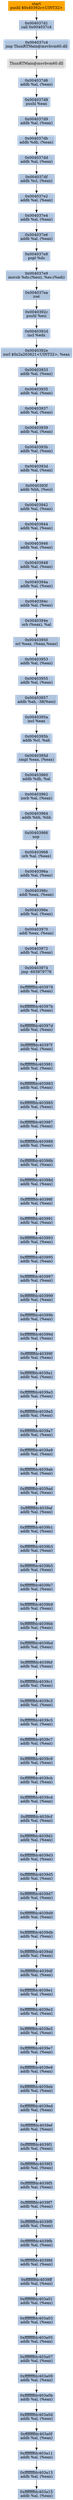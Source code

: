 digraph G {
node[shape=rectangle,style=filled,fillcolor=lightsteelblue,color=lightsteelblue]
bgcolor="transparent"
a0x004037ccpushl_0x40392cUINT32[label="start\npushl $0x40392c<UINT32>",color="lightgrey",fillcolor="orange"];
a0x004037d1call_0x004037c4[label="0x004037d1\ncall 0x004037c4"];
a0x004037c4jmp_ThunRTMain_msvbvm60_dll[label="0x004037c4\njmp ThunRTMain@msvbvm60.dll"];
ThunRTMain_msvbvm60_dll[label="ThunRTMain@msvbvm60.dll",color="lightgrey",fillcolor="lightgrey"];
a0x004037d6addb_al_eax_[label="0x004037d6\naddb %al, (%eax)"];
a0x004037d8pushl_eax[label="0x004037d8\npushl %eax"];
a0x004037d9addb_al_eax_[label="0x004037d9\naddb %al, (%eax)"];
a0x004037dbaddb_dh_eax_[label="0x004037db\naddb %dh, (%eax)"];
a0x004037ddaddb_al_eax_[label="0x004037dd\naddb %al, (%eax)"];
a0x004037dfaddb_cl_eax_[label="0x004037df\naddb %cl, (%eax)"];
a0x004037e2addb_al_eax_[label="0x004037e2\naddb %al, (%eax)"];
a0x004037e4addb_al_eax_[label="0x004037e4\naddb %al, (%eax)"];
a0x004037e6addb_al_eax_[label="0x004037e6\naddb %al, (%eax)"];
a0x004037e8popl_ds[label="0x004037e8\npopl %ds"];
a0x004037e9movsb_ds_esi__es_edi_[label="0x004037e9\nmovsb %ds:(%esi), %es:(%edi)"];
a0x004037eairet[label="0x004037ea\niret"];
a0x0040392cpushl_esi[label="0x0040392c\npushl %esi"];
a0x0040392dincl_edx[label="0x0040392d\nincl %edx"];
a0x0040392exorl_0x2a263621UINT32_eax[label="0x0040392e\nxorl $0x2a263621<UINT32>, %eax"];
a0x00403933addb_al_eax_[label="0x00403933\naddb %al, (%eax)"];
a0x00403935addb_al_eax_[label="0x00403935\naddb %al, (%eax)"];
a0x00403937addb_al_eax_[label="0x00403937\naddb %al, (%eax)"];
a0x00403939addb_al_eax_[label="0x00403939\naddb %al, (%eax)"];
a0x0040393baddb_al_eax_[label="0x0040393b\naddb %al, (%eax)"];
a0x0040393daddb_al_eax_[label="0x0040393d\naddb %al, (%eax)"];
a0x0040393faddb_bh_esi_[label="0x0040393f\naddb %bh, (%esi)"];
a0x00403942addb_al_eax_[label="0x00403942\naddb %al, (%eax)"];
a0x00403944addb_al_eax_[label="0x00403944\naddb %al, (%eax)"];
a0x00403946addb_al_eax_[label="0x00403946\naddb %al, (%eax)"];
a0x00403948addb_al_eax_[label="0x00403948\naddb %al, (%eax)"];
a0x0040394aaddb_al_eax_[label="0x0040394a\naddb %al, (%eax)"];
a0x0040394caddb_al_eax_[label="0x0040394c\naddb %al, (%eax)"];
a0x0040394eorb_eax__al[label="0x0040394e\norb (%eax), %al"];
a0x00403950orl_eax_eaxeax_[label="0x00403950\norl %eax, (%eax,%eax)"];
a0x00403953addb_al_eax_[label="0x00403953\naddb %al, (%eax)"];
a0x00403955addb_al_eax_[label="0x00403955\naddb %al, (%eax)"];
a0x00403957addb_ah__38esi_[label="0x00403957\naddb %ah, -38(%esi)"];
a0x0040395aincl_eax[label="0x0040395a\nincl %eax"];
a0x0040395baddb_cl_ah[label="0x0040395b\naddb %cl, %ah"];
a0x0040395dcmpl_eax_eax_[label="0x0040395d\ncmpl %eax, (%eax)"];
a0x00403960addb_dh_al[label="0x00403960\naddb %dh, %al"];
a0x00403962xorb_al_eax_[label="0x00403962\nxorb %al, (%eax)"];
a0x00403964addb_bh_bh[label="0x00403964\naddb %bh, %bh"];
a0x00403966nop_[label="0x00403966\nnop "];
a0x00403968orb_al_eax_[label="0x00403968\norb %al, (%eax)"];
a0x0040396aaddb_al_eax_[label="0x0040396a\naddb %al, (%eax)"];
a0x0040396caddl_eax_eax_[label="0x0040396c\naddl %eax, (%eax)"];
a0x0040396eaddb_al_eax_[label="0x0040396e\naddb %al, (%eax)"];
a0x00403970addl_eax_eax_[label="0x00403970\naddl %eax, (%eax)"];
a0x00403972addb_al_eax_[label="0x00403972\naddb %al, (%eax)"];
a0x00403974jmp__603979776[label="0x00403974\njmp -603979776"];
a0xffffffffdc403979addb_al_eax_[label="0xffffffffdc403979\naddb %al, (%eax)"];
a0xffffffffdc40397baddb_al_eax_[label="0xffffffffdc40397b\naddb %al, (%eax)"];
a0xffffffffdc40397daddb_al_eax_[label="0xffffffffdc40397d\naddb %al, (%eax)"];
a0xffffffffdc40397faddb_al_eax_[label="0xffffffffdc40397f\naddb %al, (%eax)"];
a0xffffffffdc403981addb_al_eax_[label="0xffffffffdc403981\naddb %al, (%eax)"];
a0xffffffffdc403983addb_al_eax_[label="0xffffffffdc403983\naddb %al, (%eax)"];
a0xffffffffdc403985addb_al_eax_[label="0xffffffffdc403985\naddb %al, (%eax)"];
a0xffffffffdc403987addb_al_eax_[label="0xffffffffdc403987\naddb %al, (%eax)"];
a0xffffffffdc403989addb_al_eax_[label="0xffffffffdc403989\naddb %al, (%eax)"];
a0xffffffffdc40398baddb_al_eax_[label="0xffffffffdc40398b\naddb %al, (%eax)"];
a0xffffffffdc40398daddb_al_eax_[label="0xffffffffdc40398d\naddb %al, (%eax)"];
a0xffffffffdc40398faddb_al_eax_[label="0xffffffffdc40398f\naddb %al, (%eax)"];
a0xffffffffdc403991addb_al_eax_[label="0xffffffffdc403991\naddb %al, (%eax)"];
a0xffffffffdc403993addb_al_eax_[label="0xffffffffdc403993\naddb %al, (%eax)"];
a0xffffffffdc403995addb_al_eax_[label="0xffffffffdc403995\naddb %al, (%eax)"];
a0xffffffffdc403997addb_al_eax_[label="0xffffffffdc403997\naddb %al, (%eax)"];
a0xffffffffdc403999addb_al_eax_[label="0xffffffffdc403999\naddb %al, (%eax)"];
a0xffffffffdc40399baddb_al_eax_[label="0xffffffffdc40399b\naddb %al, (%eax)"];
a0xffffffffdc40399daddb_al_eax_[label="0xffffffffdc40399d\naddb %al, (%eax)"];
a0xffffffffdc40399faddb_al_eax_[label="0xffffffffdc40399f\naddb %al, (%eax)"];
a0xffffffffdc4039a1addb_al_eax_[label="0xffffffffdc4039a1\naddb %al, (%eax)"];
a0xffffffffdc4039a3addb_al_eax_[label="0xffffffffdc4039a3\naddb %al, (%eax)"];
a0xffffffffdc4039a5addb_al_eax_[label="0xffffffffdc4039a5\naddb %al, (%eax)"];
a0xffffffffdc4039a7addb_al_eax_[label="0xffffffffdc4039a7\naddb %al, (%eax)"];
a0xffffffffdc4039a9addb_al_eax_[label="0xffffffffdc4039a9\naddb %al, (%eax)"];
a0xffffffffdc4039abaddb_al_eax_[label="0xffffffffdc4039ab\naddb %al, (%eax)"];
a0xffffffffdc4039adaddb_al_eax_[label="0xffffffffdc4039ad\naddb %al, (%eax)"];
a0xffffffffdc4039afaddb_al_eax_[label="0xffffffffdc4039af\naddb %al, (%eax)"];
a0xffffffffdc4039b1addb_al_eax_[label="0xffffffffdc4039b1\naddb %al, (%eax)"];
a0xffffffffdc4039b3addb_al_eax_[label="0xffffffffdc4039b3\naddb %al, (%eax)"];
a0xffffffffdc4039b5addb_al_eax_[label="0xffffffffdc4039b5\naddb %al, (%eax)"];
a0xffffffffdc4039b7addb_al_eax_[label="0xffffffffdc4039b7\naddb %al, (%eax)"];
a0xffffffffdc4039b9addb_al_eax_[label="0xffffffffdc4039b9\naddb %al, (%eax)"];
a0xffffffffdc4039bbaddb_al_eax_[label="0xffffffffdc4039bb\naddb %al, (%eax)"];
a0xffffffffdc4039bdaddb_al_eax_[label="0xffffffffdc4039bd\naddb %al, (%eax)"];
a0xffffffffdc4039bfaddb_al_eax_[label="0xffffffffdc4039bf\naddb %al, (%eax)"];
a0xffffffffdc4039c1addb_al_eax_[label="0xffffffffdc4039c1\naddb %al, (%eax)"];
a0xffffffffdc4039c3addb_al_eax_[label="0xffffffffdc4039c3\naddb %al, (%eax)"];
a0xffffffffdc4039c5addb_al_eax_[label="0xffffffffdc4039c5\naddb %al, (%eax)"];
a0xffffffffdc4039c7addb_al_eax_[label="0xffffffffdc4039c7\naddb %al, (%eax)"];
a0xffffffffdc4039c9addb_al_eax_[label="0xffffffffdc4039c9\naddb %al, (%eax)"];
a0xffffffffdc4039cbaddb_al_eax_[label="0xffffffffdc4039cb\naddb %al, (%eax)"];
a0xffffffffdc4039cdaddb_al_eax_[label="0xffffffffdc4039cd\naddb %al, (%eax)"];
a0xffffffffdc4039cfaddb_al_eax_[label="0xffffffffdc4039cf\naddb %al, (%eax)"];
a0xffffffffdc4039d1addb_al_eax_[label="0xffffffffdc4039d1\naddb %al, (%eax)"];
a0xffffffffdc4039d3addb_al_eax_[label="0xffffffffdc4039d3\naddb %al, (%eax)"];
a0xffffffffdc4039d5addb_al_eax_[label="0xffffffffdc4039d5\naddb %al, (%eax)"];
a0xffffffffdc4039d7addb_al_eax_[label="0xffffffffdc4039d7\naddb %al, (%eax)"];
a0xffffffffdc4039d9addb_al_eax_[label="0xffffffffdc4039d9\naddb %al, (%eax)"];
a0xffffffffdc4039dbaddb_al_eax_[label="0xffffffffdc4039db\naddb %al, (%eax)"];
a0xffffffffdc4039ddaddb_al_eax_[label="0xffffffffdc4039dd\naddb %al, (%eax)"];
a0xffffffffdc4039dfaddb_al_eax_[label="0xffffffffdc4039df\naddb %al, (%eax)"];
a0xffffffffdc4039e1addb_al_eax_[label="0xffffffffdc4039e1\naddb %al, (%eax)"];
a0xffffffffdc4039e3addb_al_eax_[label="0xffffffffdc4039e3\naddb %al, (%eax)"];
a0xffffffffdc4039e5addb_al_eax_[label="0xffffffffdc4039e5\naddb %al, (%eax)"];
a0xffffffffdc4039e7addb_al_eax_[label="0xffffffffdc4039e7\naddb %al, (%eax)"];
a0xffffffffdc4039e9addb_al_eax_[label="0xffffffffdc4039e9\naddb %al, (%eax)"];
a0xffffffffdc4039ebaddb_al_eax_[label="0xffffffffdc4039eb\naddb %al, (%eax)"];
a0xffffffffdc4039edaddb_al_eax_[label="0xffffffffdc4039ed\naddb %al, (%eax)"];
a0xffffffffdc4039efaddb_al_eax_[label="0xffffffffdc4039ef\naddb %al, (%eax)"];
a0xffffffffdc4039f1addb_al_eax_[label="0xffffffffdc4039f1\naddb %al, (%eax)"];
a0xffffffffdc4039f3addb_al_eax_[label="0xffffffffdc4039f3\naddb %al, (%eax)"];
a0xffffffffdc4039f5addb_al_eax_[label="0xffffffffdc4039f5\naddb %al, (%eax)"];
a0xffffffffdc4039f7addb_al_eax_[label="0xffffffffdc4039f7\naddb %al, (%eax)"];
a0xffffffffdc4039f9addb_al_eax_[label="0xffffffffdc4039f9\naddb %al, (%eax)"];
a0xffffffffdc4039fbaddb_al_eax_[label="0xffffffffdc4039fb\naddb %al, (%eax)"];
a0xffffffffdc4039fdaddb_al_eax_[label="0xffffffffdc4039fd\naddb %al, (%eax)"];
a0xffffffffdc4039ffaddb_al_eax_[label="0xffffffffdc4039ff\naddb %al, (%eax)"];
a0xffffffffdc403a01addb_al_eax_[label="0xffffffffdc403a01\naddb %al, (%eax)"];
a0xffffffffdc403a03addb_al_eax_[label="0xffffffffdc403a03\naddb %al, (%eax)"];
a0xffffffffdc403a05addb_al_eax_[label="0xffffffffdc403a05\naddb %al, (%eax)"];
a0xffffffffdc403a07addb_al_eax_[label="0xffffffffdc403a07\naddb %al, (%eax)"];
a0xffffffffdc403a09addb_al_eax_[label="0xffffffffdc403a09\naddb %al, (%eax)"];
a0xffffffffdc403a0baddb_al_eax_[label="0xffffffffdc403a0b\naddb %al, (%eax)"];
a0xffffffffdc403a0daddb_al_eax_[label="0xffffffffdc403a0d\naddb %al, (%eax)"];
a0xffffffffdc403a0faddb_al_eax_[label="0xffffffffdc403a0f\naddb %al, (%eax)"];
a0xffffffffdc403a11addb_al_eax_[label="0xffffffffdc403a11\naddb %al, (%eax)"];
a0xffffffffdc403a13addb_al_eax_[label="0xffffffffdc403a13\naddb %al, (%eax)"];
a0xffffffffdc403a15addb_al_eax_[label="0xffffffffdc403a15\naddb %al, (%eax)"];
a0x004037ccpushl_0x40392cUINT32 -> a0x004037d1call_0x004037c4 [color="#000000"];
a0x004037d1call_0x004037c4 -> a0x004037c4jmp_ThunRTMain_msvbvm60_dll [color="#000000"];
a0x004037c4jmp_ThunRTMain_msvbvm60_dll -> ThunRTMain_msvbvm60_dll [color="#000000"];
ThunRTMain_msvbvm60_dll -> a0x004037d6addb_al_eax_ [color="#000000"];
a0x004037d6addb_al_eax_ -> a0x004037d8pushl_eax [color="#000000"];
a0x004037d8pushl_eax -> a0x004037d9addb_al_eax_ [color="#000000"];
a0x004037d9addb_al_eax_ -> a0x004037dbaddb_dh_eax_ [color="#000000"];
a0x004037dbaddb_dh_eax_ -> a0x004037ddaddb_al_eax_ [color="#000000"];
a0x004037ddaddb_al_eax_ -> a0x004037dfaddb_cl_eax_ [color="#000000"];
a0x004037dfaddb_cl_eax_ -> a0x004037e2addb_al_eax_ [color="#000000"];
a0x004037e2addb_al_eax_ -> a0x004037e4addb_al_eax_ [color="#000000"];
a0x004037e4addb_al_eax_ -> a0x004037e6addb_al_eax_ [color="#000000"];
a0x004037e6addb_al_eax_ -> a0x004037e8popl_ds [color="#000000"];
a0x004037e8popl_ds -> a0x004037e9movsb_ds_esi__es_edi_ [color="#000000"];
a0x004037e9movsb_ds_esi__es_edi_ -> a0x004037eairet [color="#000000"];
a0x004037eairet -> a0x0040392cpushl_esi [color="#000000"];
a0x0040392cpushl_esi -> a0x0040392dincl_edx [color="#000000"];
a0x0040392dincl_edx -> a0x0040392exorl_0x2a263621UINT32_eax [color="#000000"];
a0x0040392exorl_0x2a263621UINT32_eax -> a0x00403933addb_al_eax_ [color="#000000"];
a0x00403933addb_al_eax_ -> a0x00403935addb_al_eax_ [color="#000000"];
a0x00403935addb_al_eax_ -> a0x00403937addb_al_eax_ [color="#000000"];
a0x00403937addb_al_eax_ -> a0x00403939addb_al_eax_ [color="#000000"];
a0x00403939addb_al_eax_ -> a0x0040393baddb_al_eax_ [color="#000000"];
a0x0040393baddb_al_eax_ -> a0x0040393daddb_al_eax_ [color="#000000"];
a0x0040393daddb_al_eax_ -> a0x0040393faddb_bh_esi_ [color="#000000"];
a0x0040393faddb_bh_esi_ -> a0x00403942addb_al_eax_ [color="#000000"];
a0x00403942addb_al_eax_ -> a0x00403944addb_al_eax_ [color="#000000"];
a0x00403944addb_al_eax_ -> a0x00403946addb_al_eax_ [color="#000000"];
a0x00403946addb_al_eax_ -> a0x00403948addb_al_eax_ [color="#000000"];
a0x00403948addb_al_eax_ -> a0x0040394aaddb_al_eax_ [color="#000000"];
a0x0040394aaddb_al_eax_ -> a0x0040394caddb_al_eax_ [color="#000000"];
a0x0040394caddb_al_eax_ -> a0x0040394eorb_eax__al [color="#000000"];
a0x0040394eorb_eax__al -> a0x00403950orl_eax_eaxeax_ [color="#000000"];
a0x00403950orl_eax_eaxeax_ -> a0x00403953addb_al_eax_ [color="#000000"];
a0x00403953addb_al_eax_ -> a0x00403955addb_al_eax_ [color="#000000"];
a0x00403955addb_al_eax_ -> a0x00403957addb_ah__38esi_ [color="#000000"];
a0x00403957addb_ah__38esi_ -> a0x0040395aincl_eax [color="#000000"];
a0x0040395aincl_eax -> a0x0040395baddb_cl_ah [color="#000000"];
a0x0040395baddb_cl_ah -> a0x0040395dcmpl_eax_eax_ [color="#000000"];
a0x0040395dcmpl_eax_eax_ -> a0x00403960addb_dh_al [color="#000000"];
a0x00403960addb_dh_al -> a0x00403962xorb_al_eax_ [color="#000000"];
a0x00403962xorb_al_eax_ -> a0x00403964addb_bh_bh [color="#000000"];
a0x00403964addb_bh_bh -> a0x00403966nop_ [color="#000000"];
a0x00403966nop_ -> a0x00403968orb_al_eax_ [color="#000000"];
a0x00403968orb_al_eax_ -> a0x0040396aaddb_al_eax_ [color="#000000"];
a0x0040396aaddb_al_eax_ -> a0x0040396caddl_eax_eax_ [color="#000000"];
a0x0040396caddl_eax_eax_ -> a0x0040396eaddb_al_eax_ [color="#000000"];
a0x0040396eaddb_al_eax_ -> a0x00403970addl_eax_eax_ [color="#000000"];
a0x00403970addl_eax_eax_ -> a0x00403972addb_al_eax_ [color="#000000"];
a0x00403972addb_al_eax_ -> a0x00403974jmp__603979776 [color="#000000"];
a0x00403974jmp__603979776 -> a0xffffffffdc403979addb_al_eax_ [color="#000000"];
a0xffffffffdc403979addb_al_eax_ -> a0xffffffffdc40397baddb_al_eax_ [color="#000000"];
a0xffffffffdc40397baddb_al_eax_ -> a0xffffffffdc40397daddb_al_eax_ [color="#000000"];
a0xffffffffdc40397daddb_al_eax_ -> a0xffffffffdc40397faddb_al_eax_ [color="#000000"];
a0xffffffffdc40397faddb_al_eax_ -> a0xffffffffdc403981addb_al_eax_ [color="#000000"];
a0xffffffffdc403981addb_al_eax_ -> a0xffffffffdc403983addb_al_eax_ [color="#000000"];
a0xffffffffdc403983addb_al_eax_ -> a0xffffffffdc403985addb_al_eax_ [color="#000000"];
a0xffffffffdc403985addb_al_eax_ -> a0xffffffffdc403987addb_al_eax_ [color="#000000"];
a0xffffffffdc403987addb_al_eax_ -> a0xffffffffdc403989addb_al_eax_ [color="#000000"];
a0xffffffffdc403989addb_al_eax_ -> a0xffffffffdc40398baddb_al_eax_ [color="#000000"];
a0xffffffffdc40398baddb_al_eax_ -> a0xffffffffdc40398daddb_al_eax_ [color="#000000"];
a0xffffffffdc40398daddb_al_eax_ -> a0xffffffffdc40398faddb_al_eax_ [color="#000000"];
a0xffffffffdc40398faddb_al_eax_ -> a0xffffffffdc403991addb_al_eax_ [color="#000000"];
a0xffffffffdc403991addb_al_eax_ -> a0xffffffffdc403993addb_al_eax_ [color="#000000"];
a0xffffffffdc403993addb_al_eax_ -> a0xffffffffdc403995addb_al_eax_ [color="#000000"];
a0xffffffffdc403995addb_al_eax_ -> a0xffffffffdc403997addb_al_eax_ [color="#000000"];
a0xffffffffdc403997addb_al_eax_ -> a0xffffffffdc403999addb_al_eax_ [color="#000000"];
a0xffffffffdc403999addb_al_eax_ -> a0xffffffffdc40399baddb_al_eax_ [color="#000000"];
a0xffffffffdc40399baddb_al_eax_ -> a0xffffffffdc40399daddb_al_eax_ [color="#000000"];
a0xffffffffdc40399daddb_al_eax_ -> a0xffffffffdc40399faddb_al_eax_ [color="#000000"];
a0xffffffffdc40399faddb_al_eax_ -> a0xffffffffdc4039a1addb_al_eax_ [color="#000000"];
a0xffffffffdc4039a1addb_al_eax_ -> a0xffffffffdc4039a3addb_al_eax_ [color="#000000"];
a0xffffffffdc4039a3addb_al_eax_ -> a0xffffffffdc4039a5addb_al_eax_ [color="#000000"];
a0xffffffffdc4039a5addb_al_eax_ -> a0xffffffffdc4039a7addb_al_eax_ [color="#000000"];
a0xffffffffdc4039a7addb_al_eax_ -> a0xffffffffdc4039a9addb_al_eax_ [color="#000000"];
a0xffffffffdc4039a9addb_al_eax_ -> a0xffffffffdc4039abaddb_al_eax_ [color="#000000"];
a0xffffffffdc4039abaddb_al_eax_ -> a0xffffffffdc4039adaddb_al_eax_ [color="#000000"];
a0xffffffffdc4039adaddb_al_eax_ -> a0xffffffffdc4039afaddb_al_eax_ [color="#000000"];
a0xffffffffdc4039afaddb_al_eax_ -> a0xffffffffdc4039b1addb_al_eax_ [color="#000000"];
a0xffffffffdc4039b1addb_al_eax_ -> a0xffffffffdc4039b3addb_al_eax_ [color="#000000"];
a0xffffffffdc4039b3addb_al_eax_ -> a0xffffffffdc4039b5addb_al_eax_ [color="#000000"];
a0xffffffffdc4039b5addb_al_eax_ -> a0xffffffffdc4039b7addb_al_eax_ [color="#000000"];
a0xffffffffdc4039b7addb_al_eax_ -> a0xffffffffdc4039b9addb_al_eax_ [color="#000000"];
a0xffffffffdc4039b9addb_al_eax_ -> a0xffffffffdc4039bbaddb_al_eax_ [color="#000000"];
a0xffffffffdc4039bbaddb_al_eax_ -> a0xffffffffdc4039bdaddb_al_eax_ [color="#000000"];
a0xffffffffdc4039bdaddb_al_eax_ -> a0xffffffffdc4039bfaddb_al_eax_ [color="#000000"];
a0xffffffffdc4039bfaddb_al_eax_ -> a0xffffffffdc4039c1addb_al_eax_ [color="#000000"];
a0xffffffffdc4039c1addb_al_eax_ -> a0xffffffffdc4039c3addb_al_eax_ [color="#000000"];
a0xffffffffdc4039c3addb_al_eax_ -> a0xffffffffdc4039c5addb_al_eax_ [color="#000000"];
a0xffffffffdc4039c5addb_al_eax_ -> a0xffffffffdc4039c7addb_al_eax_ [color="#000000"];
a0xffffffffdc4039c7addb_al_eax_ -> a0xffffffffdc4039c9addb_al_eax_ [color="#000000"];
a0xffffffffdc4039c9addb_al_eax_ -> a0xffffffffdc4039cbaddb_al_eax_ [color="#000000"];
a0xffffffffdc4039cbaddb_al_eax_ -> a0xffffffffdc4039cdaddb_al_eax_ [color="#000000"];
a0xffffffffdc4039cdaddb_al_eax_ -> a0xffffffffdc4039cfaddb_al_eax_ [color="#000000"];
a0xffffffffdc4039cfaddb_al_eax_ -> a0xffffffffdc4039d1addb_al_eax_ [color="#000000"];
a0xffffffffdc4039d1addb_al_eax_ -> a0xffffffffdc4039d3addb_al_eax_ [color="#000000"];
a0xffffffffdc4039d3addb_al_eax_ -> a0xffffffffdc4039d5addb_al_eax_ [color="#000000"];
a0xffffffffdc4039d5addb_al_eax_ -> a0xffffffffdc4039d7addb_al_eax_ [color="#000000"];
a0xffffffffdc4039d7addb_al_eax_ -> a0xffffffffdc4039d9addb_al_eax_ [color="#000000"];
a0xffffffffdc4039d9addb_al_eax_ -> a0xffffffffdc4039dbaddb_al_eax_ [color="#000000"];
a0xffffffffdc4039dbaddb_al_eax_ -> a0xffffffffdc4039ddaddb_al_eax_ [color="#000000"];
a0xffffffffdc4039ddaddb_al_eax_ -> a0xffffffffdc4039dfaddb_al_eax_ [color="#000000"];
a0xffffffffdc4039dfaddb_al_eax_ -> a0xffffffffdc4039e1addb_al_eax_ [color="#000000"];
a0xffffffffdc4039e1addb_al_eax_ -> a0xffffffffdc4039e3addb_al_eax_ [color="#000000"];
a0xffffffffdc4039e3addb_al_eax_ -> a0xffffffffdc4039e5addb_al_eax_ [color="#000000"];
a0xffffffffdc4039e5addb_al_eax_ -> a0xffffffffdc4039e7addb_al_eax_ [color="#000000"];
a0xffffffffdc4039e7addb_al_eax_ -> a0xffffffffdc4039e9addb_al_eax_ [color="#000000"];
a0xffffffffdc4039e9addb_al_eax_ -> a0xffffffffdc4039ebaddb_al_eax_ [color="#000000"];
a0xffffffffdc4039ebaddb_al_eax_ -> a0xffffffffdc4039edaddb_al_eax_ [color="#000000"];
a0xffffffffdc4039edaddb_al_eax_ -> a0xffffffffdc4039efaddb_al_eax_ [color="#000000"];
a0xffffffffdc4039efaddb_al_eax_ -> a0xffffffffdc4039f1addb_al_eax_ [color="#000000"];
a0xffffffffdc4039f1addb_al_eax_ -> a0xffffffffdc4039f3addb_al_eax_ [color="#000000"];
a0xffffffffdc4039f3addb_al_eax_ -> a0xffffffffdc4039f5addb_al_eax_ [color="#000000"];
a0xffffffffdc4039f5addb_al_eax_ -> a0xffffffffdc4039f7addb_al_eax_ [color="#000000"];
a0xffffffffdc4039f7addb_al_eax_ -> a0xffffffffdc4039f9addb_al_eax_ [color="#000000"];
a0xffffffffdc4039f9addb_al_eax_ -> a0xffffffffdc4039fbaddb_al_eax_ [color="#000000"];
a0xffffffffdc4039fbaddb_al_eax_ -> a0xffffffffdc4039fdaddb_al_eax_ [color="#000000"];
a0xffffffffdc4039fdaddb_al_eax_ -> a0xffffffffdc4039ffaddb_al_eax_ [color="#000000"];
a0xffffffffdc4039ffaddb_al_eax_ -> a0xffffffffdc403a01addb_al_eax_ [color="#000000"];
a0xffffffffdc403a01addb_al_eax_ -> a0xffffffffdc403a03addb_al_eax_ [color="#000000"];
a0xffffffffdc403a03addb_al_eax_ -> a0xffffffffdc403a05addb_al_eax_ [color="#000000"];
a0xffffffffdc403a05addb_al_eax_ -> a0xffffffffdc403a07addb_al_eax_ [color="#000000"];
a0xffffffffdc403a07addb_al_eax_ -> a0xffffffffdc403a09addb_al_eax_ [color="#000000"];
a0xffffffffdc403a09addb_al_eax_ -> a0xffffffffdc403a0baddb_al_eax_ [color="#000000"];
a0xffffffffdc403a0baddb_al_eax_ -> a0xffffffffdc403a0daddb_al_eax_ [color="#000000"];
a0xffffffffdc403a0daddb_al_eax_ -> a0xffffffffdc403a0faddb_al_eax_ [color="#000000"];
a0xffffffffdc403a0faddb_al_eax_ -> a0xffffffffdc403a11addb_al_eax_ [color="#000000"];
a0xffffffffdc403a11addb_al_eax_ -> a0xffffffffdc403a13addb_al_eax_ [color="#000000"];
a0xffffffffdc403a13addb_al_eax_ -> a0xffffffffdc403a15addb_al_eax_ [color="#000000"];
}
